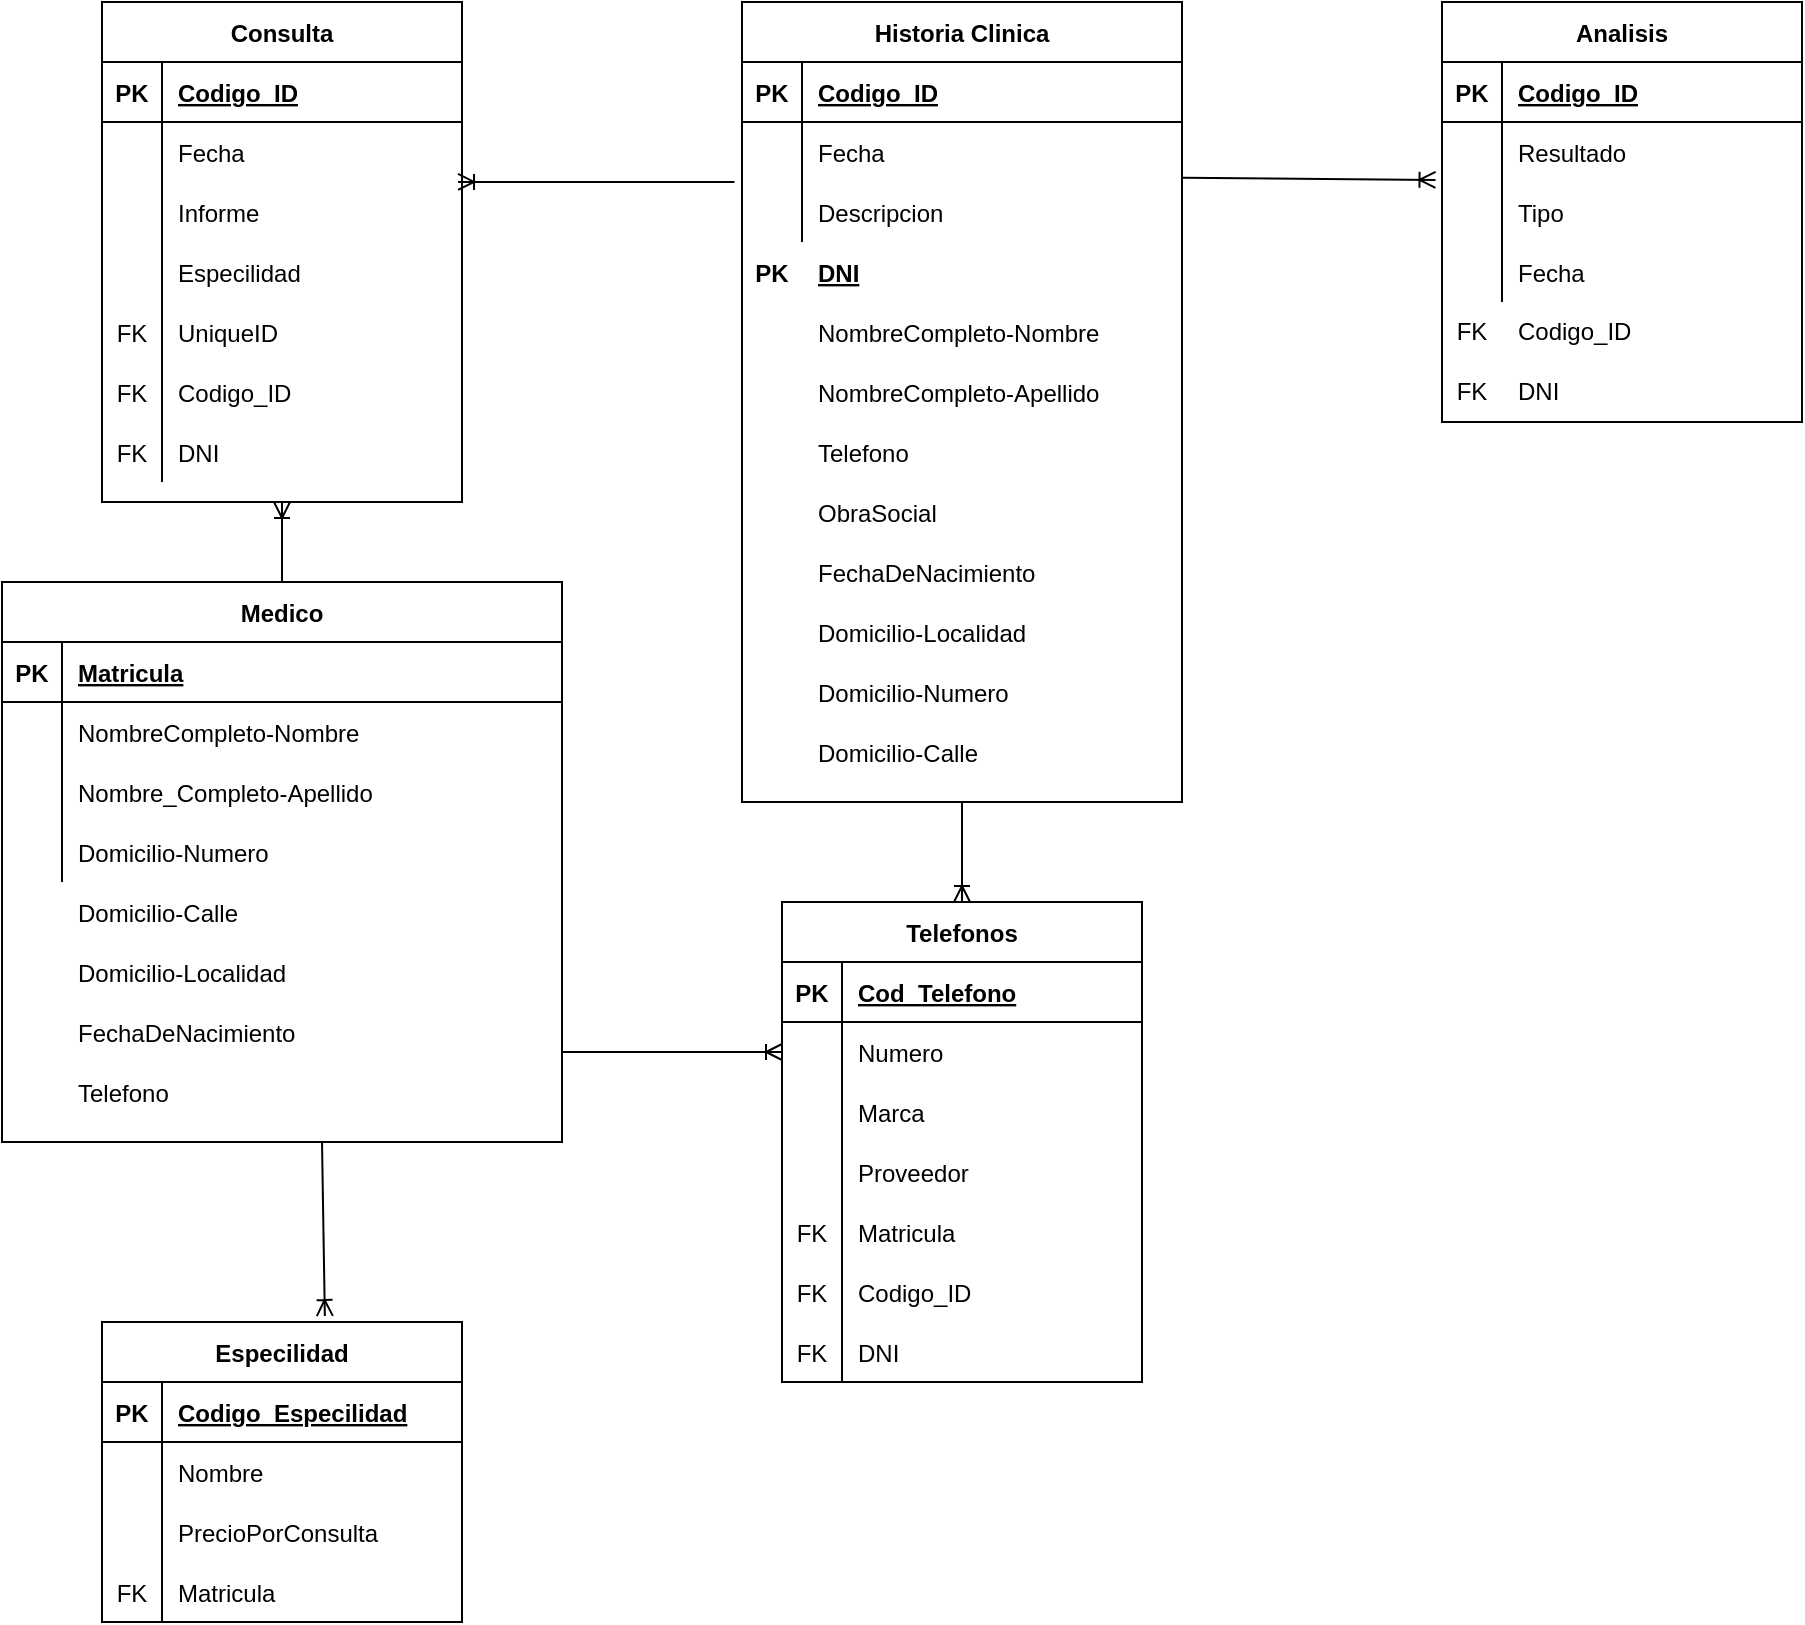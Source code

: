 <mxfile version="15.5.9" type="device"><diagram id="R2lEEEUBdFMjLlhIrx00" name="Page-1"><mxGraphModel dx="2258" dy="1704" grid="1" gridSize="10" guides="1" tooltips="1" connect="1" arrows="1" fold="1" page="1" pageScale="1" pageWidth="850" pageHeight="1100" math="0" shadow="0" extFonts="Permanent Marker^https://fonts.googleapis.com/css?family=Permanent+Marker"><root><mxCell id="0"/><mxCell id="1" parent="0"/><mxCell id="by66M373L_R5ikW0qJ3R-21" value="Medico" style="shape=table;startSize=30;container=1;collapsible=1;childLayout=tableLayout;fixedRows=1;rowLines=0;fontStyle=1;align=center;resizeLast=1;" parent="1" vertex="1"><mxGeometry x="-160" width="280" height="280" as="geometry"/></mxCell><mxCell id="by66M373L_R5ikW0qJ3R-22" value="" style="shape=partialRectangle;collapsible=0;dropTarget=0;pointerEvents=0;fillColor=none;top=0;left=0;bottom=1;right=0;points=[[0,0.5],[1,0.5]];portConstraint=eastwest;" parent="by66M373L_R5ikW0qJ3R-21" vertex="1"><mxGeometry y="30" width="280" height="30" as="geometry"/></mxCell><mxCell id="by66M373L_R5ikW0qJ3R-23" value="PK" style="shape=partialRectangle;connectable=0;fillColor=none;top=0;left=0;bottom=0;right=0;fontStyle=1;overflow=hidden;" parent="by66M373L_R5ikW0qJ3R-22" vertex="1"><mxGeometry width="30" height="30" as="geometry"><mxRectangle width="30" height="30" as="alternateBounds"/></mxGeometry></mxCell><mxCell id="by66M373L_R5ikW0qJ3R-24" value="Matricula" style="shape=partialRectangle;connectable=0;fillColor=none;top=0;left=0;bottom=0;right=0;align=left;spacingLeft=6;fontStyle=5;overflow=hidden;" parent="by66M373L_R5ikW0qJ3R-22" vertex="1"><mxGeometry x="30" width="250" height="30" as="geometry"><mxRectangle width="250" height="30" as="alternateBounds"/></mxGeometry></mxCell><mxCell id="by66M373L_R5ikW0qJ3R-25" value="" style="shape=partialRectangle;collapsible=0;dropTarget=0;pointerEvents=0;fillColor=none;top=0;left=0;bottom=0;right=0;points=[[0,0.5],[1,0.5]];portConstraint=eastwest;" parent="by66M373L_R5ikW0qJ3R-21" vertex="1"><mxGeometry y="60" width="280" height="30" as="geometry"/></mxCell><mxCell id="by66M373L_R5ikW0qJ3R-26" value="" style="shape=partialRectangle;connectable=0;fillColor=none;top=0;left=0;bottom=0;right=0;editable=1;overflow=hidden;" parent="by66M373L_R5ikW0qJ3R-25" vertex="1"><mxGeometry width="30" height="30" as="geometry"><mxRectangle width="30" height="30" as="alternateBounds"/></mxGeometry></mxCell><mxCell id="by66M373L_R5ikW0qJ3R-27" value="NombreCompleto-Nombre" style="shape=partialRectangle;connectable=0;fillColor=none;top=0;left=0;bottom=0;right=0;align=left;spacingLeft=6;overflow=hidden;" parent="by66M373L_R5ikW0qJ3R-25" vertex="1"><mxGeometry x="30" width="250" height="30" as="geometry"><mxRectangle width="250" height="30" as="alternateBounds"/></mxGeometry></mxCell><mxCell id="by66M373L_R5ikW0qJ3R-28" value="" style="shape=partialRectangle;collapsible=0;dropTarget=0;pointerEvents=0;fillColor=none;top=0;left=0;bottom=0;right=0;points=[[0,0.5],[1,0.5]];portConstraint=eastwest;" parent="by66M373L_R5ikW0qJ3R-21" vertex="1"><mxGeometry y="90" width="280" height="30" as="geometry"/></mxCell><mxCell id="by66M373L_R5ikW0qJ3R-29" value="" style="shape=partialRectangle;connectable=0;fillColor=none;top=0;left=0;bottom=0;right=0;editable=1;overflow=hidden;" parent="by66M373L_R5ikW0qJ3R-28" vertex="1"><mxGeometry width="30" height="30" as="geometry"><mxRectangle width="30" height="30" as="alternateBounds"/></mxGeometry></mxCell><mxCell id="by66M373L_R5ikW0qJ3R-30" value="Nombre_Completo-Apellido" style="shape=partialRectangle;connectable=0;fillColor=none;top=0;left=0;bottom=0;right=0;align=left;spacingLeft=6;overflow=hidden;" parent="by66M373L_R5ikW0qJ3R-28" vertex="1"><mxGeometry x="30" width="250" height="30" as="geometry"><mxRectangle width="250" height="30" as="alternateBounds"/></mxGeometry></mxCell><mxCell id="by66M373L_R5ikW0qJ3R-31" value="" style="shape=partialRectangle;collapsible=0;dropTarget=0;pointerEvents=0;fillColor=none;top=0;left=0;bottom=0;right=0;points=[[0,0.5],[1,0.5]];portConstraint=eastwest;" parent="by66M373L_R5ikW0qJ3R-21" vertex="1"><mxGeometry y="120" width="280" height="30" as="geometry"/></mxCell><mxCell id="by66M373L_R5ikW0qJ3R-32" value="" style="shape=partialRectangle;connectable=0;fillColor=none;top=0;left=0;bottom=0;right=0;editable=1;overflow=hidden;" parent="by66M373L_R5ikW0qJ3R-31" vertex="1"><mxGeometry width="30" height="30" as="geometry"><mxRectangle width="30" height="30" as="alternateBounds"/></mxGeometry></mxCell><mxCell id="by66M373L_R5ikW0qJ3R-33" value="Domicilio-Numero" style="shape=partialRectangle;connectable=0;fillColor=none;top=0;left=0;bottom=0;right=0;align=left;spacingLeft=6;overflow=hidden;" parent="by66M373L_R5ikW0qJ3R-31" vertex="1"><mxGeometry x="30" width="250" height="30" as="geometry"><mxRectangle width="250" height="30" as="alternateBounds"/></mxGeometry></mxCell><mxCell id="by66M373L_R5ikW0qJ3R-74" value="Analisis" style="shape=table;startSize=30;container=1;collapsible=1;childLayout=tableLayout;fixedRows=1;rowLines=0;fontStyle=1;align=center;resizeLast=1;" parent="1" vertex="1"><mxGeometry x="560" y="-290" width="180" height="210" as="geometry"/></mxCell><mxCell id="by66M373L_R5ikW0qJ3R-75" value="" style="shape=partialRectangle;collapsible=0;dropTarget=0;pointerEvents=0;fillColor=none;top=0;left=0;bottom=1;right=0;points=[[0,0.5],[1,0.5]];portConstraint=eastwest;" parent="by66M373L_R5ikW0qJ3R-74" vertex="1"><mxGeometry y="30" width="180" height="30" as="geometry"/></mxCell><mxCell id="by66M373L_R5ikW0qJ3R-76" value="PK" style="shape=partialRectangle;connectable=0;fillColor=none;top=0;left=0;bottom=0;right=0;fontStyle=1;overflow=hidden;" parent="by66M373L_R5ikW0qJ3R-75" vertex="1"><mxGeometry width="30" height="30" as="geometry"><mxRectangle width="30" height="30" as="alternateBounds"/></mxGeometry></mxCell><mxCell id="by66M373L_R5ikW0qJ3R-77" value="Codigo_ID" style="shape=partialRectangle;connectable=0;fillColor=none;top=0;left=0;bottom=0;right=0;align=left;spacingLeft=6;fontStyle=5;overflow=hidden;" parent="by66M373L_R5ikW0qJ3R-75" vertex="1"><mxGeometry x="30" width="150" height="30" as="geometry"><mxRectangle width="150" height="30" as="alternateBounds"/></mxGeometry></mxCell><mxCell id="by66M373L_R5ikW0qJ3R-78" value="" style="shape=partialRectangle;collapsible=0;dropTarget=0;pointerEvents=0;fillColor=none;top=0;left=0;bottom=0;right=0;points=[[0,0.5],[1,0.5]];portConstraint=eastwest;" parent="by66M373L_R5ikW0qJ3R-74" vertex="1"><mxGeometry y="60" width="180" height="30" as="geometry"/></mxCell><mxCell id="by66M373L_R5ikW0qJ3R-79" value="" style="shape=partialRectangle;connectable=0;fillColor=none;top=0;left=0;bottom=0;right=0;editable=1;overflow=hidden;" parent="by66M373L_R5ikW0qJ3R-78" vertex="1"><mxGeometry width="30" height="30" as="geometry"><mxRectangle width="30" height="30" as="alternateBounds"/></mxGeometry></mxCell><mxCell id="by66M373L_R5ikW0qJ3R-80" value="Resultado" style="shape=partialRectangle;connectable=0;fillColor=none;top=0;left=0;bottom=0;right=0;align=left;spacingLeft=6;overflow=hidden;" parent="by66M373L_R5ikW0qJ3R-78" vertex="1"><mxGeometry x="30" width="150" height="30" as="geometry"><mxRectangle width="150" height="30" as="alternateBounds"/></mxGeometry></mxCell><mxCell id="by66M373L_R5ikW0qJ3R-81" value="" style="shape=partialRectangle;collapsible=0;dropTarget=0;pointerEvents=0;fillColor=none;top=0;left=0;bottom=0;right=0;points=[[0,0.5],[1,0.5]];portConstraint=eastwest;" parent="by66M373L_R5ikW0qJ3R-74" vertex="1"><mxGeometry y="90" width="180" height="30" as="geometry"/></mxCell><mxCell id="by66M373L_R5ikW0qJ3R-82" value="" style="shape=partialRectangle;connectable=0;fillColor=none;top=0;left=0;bottom=0;right=0;editable=1;overflow=hidden;" parent="by66M373L_R5ikW0qJ3R-81" vertex="1"><mxGeometry width="30" height="30" as="geometry"><mxRectangle width="30" height="30" as="alternateBounds"/></mxGeometry></mxCell><mxCell id="by66M373L_R5ikW0qJ3R-83" value="Tipo" style="shape=partialRectangle;connectable=0;fillColor=none;top=0;left=0;bottom=0;right=0;align=left;spacingLeft=6;overflow=hidden;" parent="by66M373L_R5ikW0qJ3R-81" vertex="1"><mxGeometry x="30" width="150" height="30" as="geometry"><mxRectangle width="150" height="30" as="alternateBounds"/></mxGeometry></mxCell><mxCell id="by66M373L_R5ikW0qJ3R-84" value="" style="shape=partialRectangle;collapsible=0;dropTarget=0;pointerEvents=0;fillColor=none;top=0;left=0;bottom=0;right=0;points=[[0,0.5],[1,0.5]];portConstraint=eastwest;" parent="by66M373L_R5ikW0qJ3R-74" vertex="1"><mxGeometry y="120" width="180" height="30" as="geometry"/></mxCell><mxCell id="by66M373L_R5ikW0qJ3R-85" value="" style="shape=partialRectangle;connectable=0;fillColor=none;top=0;left=0;bottom=0;right=0;editable=1;overflow=hidden;" parent="by66M373L_R5ikW0qJ3R-84" vertex="1"><mxGeometry width="30" height="30" as="geometry"><mxRectangle width="30" height="30" as="alternateBounds"/></mxGeometry></mxCell><mxCell id="by66M373L_R5ikW0qJ3R-86" value="Fecha" style="shape=partialRectangle;connectable=0;fillColor=none;top=0;left=0;bottom=0;right=0;align=left;spacingLeft=6;overflow=hidden;" parent="by66M373L_R5ikW0qJ3R-84" vertex="1"><mxGeometry x="30" width="150" height="30" as="geometry"><mxRectangle width="150" height="30" as="alternateBounds"/></mxGeometry></mxCell><mxCell id="gRikLCuP-pbbL0l6JS3b-1" value="Domicilio-Calle" style="shape=partialRectangle;connectable=0;fillColor=none;top=0;left=0;bottom=0;right=0;align=left;spacingLeft=6;overflow=hidden;" parent="1" vertex="1"><mxGeometry x="-130" y="150" width="250" height="30" as="geometry"><mxRectangle width="250" height="30" as="alternateBounds"/></mxGeometry></mxCell><mxCell id="gRikLCuP-pbbL0l6JS3b-2" value="Domicilio-Localidad" style="shape=partialRectangle;connectable=0;fillColor=none;top=0;left=0;bottom=0;right=0;align=left;spacingLeft=6;overflow=hidden;" parent="1" vertex="1"><mxGeometry x="-130" y="180" width="250" height="30" as="geometry"><mxRectangle width="250" height="30" as="alternateBounds"/></mxGeometry></mxCell><mxCell id="gRikLCuP-pbbL0l6JS3b-3" value="FechaDeNacimiento" style="shape=partialRectangle;connectable=0;fillColor=none;top=0;left=0;bottom=0;right=0;align=left;spacingLeft=6;overflow=hidden;" parent="1" vertex="1"><mxGeometry x="-130" y="210" width="250" height="30" as="geometry"><mxRectangle width="250" height="30" as="alternateBounds"/></mxGeometry></mxCell><mxCell id="gRikLCuP-pbbL0l6JS3b-4" value="Telefono" style="shape=partialRectangle;connectable=0;fillColor=none;top=0;left=0;bottom=0;right=0;align=left;spacingLeft=6;overflow=hidden;" parent="1" vertex="1"><mxGeometry x="-130" y="240" width="250" height="30" as="geometry"><mxRectangle width="250" height="30" as="alternateBounds"/></mxGeometry></mxCell><mxCell id="gRikLCuP-pbbL0l6JS3b-9" value="Consulta" style="shape=table;startSize=30;container=1;collapsible=1;childLayout=tableLayout;fixedRows=1;rowLines=0;fontStyle=1;align=center;resizeLast=1;" parent="1" vertex="1"><mxGeometry x="-110" y="-290" width="180" height="250" as="geometry"/></mxCell><mxCell id="gRikLCuP-pbbL0l6JS3b-10" value="" style="shape=partialRectangle;collapsible=0;dropTarget=0;pointerEvents=0;fillColor=none;top=0;left=0;bottom=1;right=0;points=[[0,0.5],[1,0.5]];portConstraint=eastwest;" parent="gRikLCuP-pbbL0l6JS3b-9" vertex="1"><mxGeometry y="30" width="180" height="30" as="geometry"/></mxCell><mxCell id="gRikLCuP-pbbL0l6JS3b-11" value="PK" style="shape=partialRectangle;connectable=0;fillColor=none;top=0;left=0;bottom=0;right=0;fontStyle=1;overflow=hidden;" parent="gRikLCuP-pbbL0l6JS3b-10" vertex="1"><mxGeometry width="30" height="30" as="geometry"><mxRectangle width="30" height="30" as="alternateBounds"/></mxGeometry></mxCell><mxCell id="gRikLCuP-pbbL0l6JS3b-12" value="Codigo_ID" style="shape=partialRectangle;connectable=0;fillColor=none;top=0;left=0;bottom=0;right=0;align=left;spacingLeft=6;fontStyle=5;overflow=hidden;" parent="gRikLCuP-pbbL0l6JS3b-10" vertex="1"><mxGeometry x="30" width="150" height="30" as="geometry"><mxRectangle width="150" height="30" as="alternateBounds"/></mxGeometry></mxCell><mxCell id="gRikLCuP-pbbL0l6JS3b-13" value="" style="shape=partialRectangle;collapsible=0;dropTarget=0;pointerEvents=0;fillColor=none;top=0;left=0;bottom=0;right=0;points=[[0,0.5],[1,0.5]];portConstraint=eastwest;" parent="gRikLCuP-pbbL0l6JS3b-9" vertex="1"><mxGeometry y="60" width="180" height="30" as="geometry"/></mxCell><mxCell id="gRikLCuP-pbbL0l6JS3b-14" value="" style="shape=partialRectangle;connectable=0;fillColor=none;top=0;left=0;bottom=0;right=0;editable=1;overflow=hidden;" parent="gRikLCuP-pbbL0l6JS3b-13" vertex="1"><mxGeometry width="30" height="30" as="geometry"><mxRectangle width="30" height="30" as="alternateBounds"/></mxGeometry></mxCell><mxCell id="gRikLCuP-pbbL0l6JS3b-15" value="Fecha" style="shape=partialRectangle;connectable=0;fillColor=none;top=0;left=0;bottom=0;right=0;align=left;spacingLeft=6;overflow=hidden;" parent="gRikLCuP-pbbL0l6JS3b-13" vertex="1"><mxGeometry x="30" width="150" height="30" as="geometry"><mxRectangle width="150" height="30" as="alternateBounds"/></mxGeometry></mxCell><mxCell id="gRikLCuP-pbbL0l6JS3b-16" value="" style="shape=partialRectangle;collapsible=0;dropTarget=0;pointerEvents=0;fillColor=none;top=0;left=0;bottom=0;right=0;points=[[0,0.5],[1,0.5]];portConstraint=eastwest;" parent="gRikLCuP-pbbL0l6JS3b-9" vertex="1"><mxGeometry y="90" width="180" height="30" as="geometry"/></mxCell><mxCell id="gRikLCuP-pbbL0l6JS3b-17" value="" style="shape=partialRectangle;connectable=0;fillColor=none;top=0;left=0;bottom=0;right=0;editable=1;overflow=hidden;" parent="gRikLCuP-pbbL0l6JS3b-16" vertex="1"><mxGeometry width="30" height="30" as="geometry"><mxRectangle width="30" height="30" as="alternateBounds"/></mxGeometry></mxCell><mxCell id="gRikLCuP-pbbL0l6JS3b-18" value="Informe" style="shape=partialRectangle;connectable=0;fillColor=none;top=0;left=0;bottom=0;right=0;align=left;spacingLeft=6;overflow=hidden;" parent="gRikLCuP-pbbL0l6JS3b-16" vertex="1"><mxGeometry x="30" width="150" height="30" as="geometry"><mxRectangle width="150" height="30" as="alternateBounds"/></mxGeometry></mxCell><mxCell id="gRikLCuP-pbbL0l6JS3b-19" value="" style="shape=partialRectangle;collapsible=0;dropTarget=0;pointerEvents=0;fillColor=none;top=0;left=0;bottom=0;right=0;points=[[0,0.5],[1,0.5]];portConstraint=eastwest;" parent="gRikLCuP-pbbL0l6JS3b-9" vertex="1"><mxGeometry y="120" width="180" height="30" as="geometry"/></mxCell><mxCell id="gRikLCuP-pbbL0l6JS3b-20" value="" style="shape=partialRectangle;connectable=0;fillColor=none;top=0;left=0;bottom=0;right=0;editable=1;overflow=hidden;" parent="gRikLCuP-pbbL0l6JS3b-19" vertex="1"><mxGeometry width="30" height="30" as="geometry"><mxRectangle width="30" height="30" as="alternateBounds"/></mxGeometry></mxCell><mxCell id="gRikLCuP-pbbL0l6JS3b-21" value="Especilidad" style="shape=partialRectangle;connectable=0;fillColor=none;top=0;left=0;bottom=0;right=0;align=left;spacingLeft=6;overflow=hidden;" parent="gRikLCuP-pbbL0l6JS3b-19" vertex="1"><mxGeometry x="30" width="150" height="30" as="geometry"><mxRectangle width="150" height="30" as="alternateBounds"/></mxGeometry></mxCell><mxCell id="ZrepP5yPd_cJ7g1X3foy-49" value="" style="shape=partialRectangle;collapsible=0;dropTarget=0;pointerEvents=0;fillColor=none;top=0;left=0;bottom=0;right=0;points=[[0,0.5],[1,0.5]];portConstraint=eastwest;shadow=0;" vertex="1" parent="gRikLCuP-pbbL0l6JS3b-9"><mxGeometry y="150" width="180" height="30" as="geometry"/></mxCell><mxCell id="ZrepP5yPd_cJ7g1X3foy-50" value="FK" style="shape=partialRectangle;connectable=0;fillColor=none;top=0;left=0;bottom=0;right=0;fontStyle=0;overflow=hidden;shadow=0;" vertex="1" parent="ZrepP5yPd_cJ7g1X3foy-49"><mxGeometry width="30" height="30" as="geometry"><mxRectangle width="30" height="30" as="alternateBounds"/></mxGeometry></mxCell><mxCell id="ZrepP5yPd_cJ7g1X3foy-51" value="UniqueID" style="shape=partialRectangle;connectable=0;fillColor=none;top=0;left=0;bottom=0;right=0;align=left;spacingLeft=6;fontStyle=0;overflow=hidden;shadow=0;" vertex="1" parent="ZrepP5yPd_cJ7g1X3foy-49"><mxGeometry x="30" width="150" height="30" as="geometry"><mxRectangle width="150" height="30" as="alternateBounds"/></mxGeometry></mxCell><mxCell id="ZrepP5yPd_cJ7g1X3foy-46" value="" style="shape=partialRectangle;collapsible=0;dropTarget=0;pointerEvents=0;fillColor=none;top=0;left=0;bottom=0;right=0;points=[[0,0.5],[1,0.5]];portConstraint=eastwest;shadow=0;" vertex="1" parent="gRikLCuP-pbbL0l6JS3b-9"><mxGeometry y="180" width="180" height="30" as="geometry"/></mxCell><mxCell id="ZrepP5yPd_cJ7g1X3foy-47" value="FK" style="shape=partialRectangle;connectable=0;fillColor=none;top=0;left=0;bottom=0;right=0;fontStyle=0;overflow=hidden;shadow=0;" vertex="1" parent="ZrepP5yPd_cJ7g1X3foy-46"><mxGeometry width="30" height="30" as="geometry"><mxRectangle width="30" height="30" as="alternateBounds"/></mxGeometry></mxCell><mxCell id="ZrepP5yPd_cJ7g1X3foy-48" value="Codigo_ID" style="shape=partialRectangle;connectable=0;fillColor=none;top=0;left=0;bottom=0;right=0;align=left;spacingLeft=6;fontStyle=0;overflow=hidden;shadow=0;" vertex="1" parent="ZrepP5yPd_cJ7g1X3foy-46"><mxGeometry x="30" width="150" height="30" as="geometry"><mxRectangle width="150" height="30" as="alternateBounds"/></mxGeometry></mxCell><mxCell id="ZrepP5yPd_cJ7g1X3foy-61" value="" style="shape=partialRectangle;collapsible=0;dropTarget=0;pointerEvents=0;fillColor=none;top=0;left=0;bottom=0;right=0;points=[[0,0.5],[1,0.5]];portConstraint=eastwest;shadow=0;" vertex="1" parent="gRikLCuP-pbbL0l6JS3b-9"><mxGeometry y="210" width="180" height="30" as="geometry"/></mxCell><mxCell id="ZrepP5yPd_cJ7g1X3foy-62" value="FK" style="shape=partialRectangle;connectable=0;fillColor=none;top=0;left=0;bottom=0;right=0;fontStyle=0;overflow=hidden;shadow=0;" vertex="1" parent="ZrepP5yPd_cJ7g1X3foy-61"><mxGeometry width="30" height="30" as="geometry"><mxRectangle width="30" height="30" as="alternateBounds"/></mxGeometry></mxCell><mxCell id="ZrepP5yPd_cJ7g1X3foy-63" value="DNI" style="shape=partialRectangle;connectable=0;fillColor=none;top=0;left=0;bottom=0;right=0;align=left;spacingLeft=6;fontStyle=0;overflow=hidden;shadow=0;" vertex="1" parent="ZrepP5yPd_cJ7g1X3foy-61"><mxGeometry x="30" width="150" height="30" as="geometry"><mxRectangle width="150" height="30" as="alternateBounds"/></mxGeometry></mxCell><mxCell id="gRikLCuP-pbbL0l6JS3b-31" value="Historia Clinica" style="shape=table;startSize=30;container=1;collapsible=1;childLayout=tableLayout;fixedRows=1;rowLines=0;fontStyle=1;align=center;resizeLast=1;" parent="1" vertex="1"><mxGeometry x="210" y="-290" width="220" height="400" as="geometry"/></mxCell><mxCell id="gRikLCuP-pbbL0l6JS3b-32" value="" style="shape=partialRectangle;collapsible=0;dropTarget=0;pointerEvents=0;fillColor=none;top=0;left=0;bottom=1;right=0;points=[[0,0.5],[1,0.5]];portConstraint=eastwest;" parent="gRikLCuP-pbbL0l6JS3b-31" vertex="1"><mxGeometry y="30" width="220" height="30" as="geometry"/></mxCell><mxCell id="gRikLCuP-pbbL0l6JS3b-33" value="PK" style="shape=partialRectangle;connectable=0;fillColor=none;top=0;left=0;bottom=0;right=0;fontStyle=1;overflow=hidden;" parent="gRikLCuP-pbbL0l6JS3b-32" vertex="1"><mxGeometry width="30" height="30" as="geometry"><mxRectangle width="30" height="30" as="alternateBounds"/></mxGeometry></mxCell><mxCell id="gRikLCuP-pbbL0l6JS3b-34" value="Codigo_ID" style="shape=partialRectangle;connectable=0;fillColor=none;top=0;left=0;bottom=0;right=0;align=left;spacingLeft=6;fontStyle=5;overflow=hidden;" parent="gRikLCuP-pbbL0l6JS3b-32" vertex="1"><mxGeometry x="30" width="190" height="30" as="geometry"><mxRectangle width="190" height="30" as="alternateBounds"/></mxGeometry></mxCell><mxCell id="gRikLCuP-pbbL0l6JS3b-35" value="" style="shape=partialRectangle;collapsible=0;dropTarget=0;pointerEvents=0;fillColor=none;top=0;left=0;bottom=0;right=0;points=[[0,0.5],[1,0.5]];portConstraint=eastwest;" parent="gRikLCuP-pbbL0l6JS3b-31" vertex="1"><mxGeometry y="60" width="220" height="30" as="geometry"/></mxCell><mxCell id="gRikLCuP-pbbL0l6JS3b-36" value="" style="shape=partialRectangle;connectable=0;fillColor=none;top=0;left=0;bottom=0;right=0;editable=1;overflow=hidden;" parent="gRikLCuP-pbbL0l6JS3b-35" vertex="1"><mxGeometry width="30" height="30" as="geometry"><mxRectangle width="30" height="30" as="alternateBounds"/></mxGeometry></mxCell><mxCell id="gRikLCuP-pbbL0l6JS3b-37" value="Fecha" style="shape=partialRectangle;connectable=0;fillColor=none;top=0;left=0;bottom=0;right=0;align=left;spacingLeft=6;overflow=hidden;" parent="gRikLCuP-pbbL0l6JS3b-35" vertex="1"><mxGeometry x="30" width="190" height="30" as="geometry"><mxRectangle width="190" height="30" as="alternateBounds"/></mxGeometry></mxCell><mxCell id="gRikLCuP-pbbL0l6JS3b-38" value="" style="shape=partialRectangle;collapsible=0;dropTarget=0;pointerEvents=0;fillColor=none;top=0;left=0;bottom=0;right=0;points=[[0,0.5],[1,0.5]];portConstraint=eastwest;" parent="gRikLCuP-pbbL0l6JS3b-31" vertex="1"><mxGeometry y="90" width="220" height="30" as="geometry"/></mxCell><mxCell id="gRikLCuP-pbbL0l6JS3b-39" value="" style="shape=partialRectangle;connectable=0;fillColor=none;top=0;left=0;bottom=0;right=0;editable=1;overflow=hidden;" parent="gRikLCuP-pbbL0l6JS3b-38" vertex="1"><mxGeometry width="30" height="30" as="geometry"><mxRectangle width="30" height="30" as="alternateBounds"/></mxGeometry></mxCell><mxCell id="gRikLCuP-pbbL0l6JS3b-40" value="Descripcion" style="shape=partialRectangle;connectable=0;fillColor=none;top=0;left=0;bottom=0;right=0;align=left;spacingLeft=6;overflow=hidden;" parent="gRikLCuP-pbbL0l6JS3b-38" vertex="1"><mxGeometry x="30" width="190" height="30" as="geometry"><mxRectangle width="190" height="30" as="alternateBounds"/></mxGeometry></mxCell><mxCell id="gRikLCuP-pbbL0l6JS3b-44" value="" style="fontSize=12;html=1;endArrow=ERoneToMany;rounded=0;entryX=0.5;entryY=1;entryDx=0;entryDy=0;" parent="1" source="by66M373L_R5ikW0qJ3R-21" target="gRikLCuP-pbbL0l6JS3b-9" edge="1"><mxGeometry width="100" height="100" relative="1" as="geometry"><mxPoint x="20" y="-10" as="sourcePoint"/><mxPoint x="440" y="-100" as="targetPoint"/></mxGeometry></mxCell><mxCell id="gRikLCuP-pbbL0l6JS3b-45" value="" style="fontSize=12;html=1;endArrow=ERoneToMany;rounded=0;entryX=0.989;entryY=-0.001;entryDx=0;entryDy=0;exitX=-0.017;exitY=0.999;exitDx=0;exitDy=0;exitPerimeter=0;entryPerimeter=0;" parent="1" source="gRikLCuP-pbbL0l6JS3b-35" target="gRikLCuP-pbbL0l6JS3b-16" edge="1"><mxGeometry width="100" height="100" relative="1" as="geometry"><mxPoint x="-10" y="10" as="sourcePoint"/><mxPoint x="-10" y="-110" as="targetPoint"/></mxGeometry></mxCell><mxCell id="gRikLCuP-pbbL0l6JS3b-49" value="" style="fontSize=12;html=1;endArrow=ERoneToMany;rounded=0;entryX=-0.018;entryY=0.966;entryDx=0;entryDy=0;entryPerimeter=0;exitX=1.002;exitY=-0.07;exitDx=0;exitDy=0;exitPerimeter=0;" parent="1" source="gRikLCuP-pbbL0l6JS3b-38" target="by66M373L_R5ikW0qJ3R-78" edge="1"><mxGeometry width="100" height="100" relative="1" as="geometry"><mxPoint x="390" y="-201" as="sourcePoint"/><mxPoint x="78.02" y="-190.03" as="targetPoint"/></mxGeometry></mxCell><mxCell id="gRikLCuP-pbbL0l6JS3b-53" value="DNI" style="shape=partialRectangle;connectable=0;fillColor=none;top=0;left=0;bottom=0;right=0;align=left;spacingLeft=6;fontStyle=5;overflow=hidden;" parent="1" vertex="1"><mxGeometry x="240" y="-170" width="150" height="30" as="geometry"><mxRectangle width="150" height="30" as="alternateBounds"/></mxGeometry></mxCell><mxCell id="gRikLCuP-pbbL0l6JS3b-54" value="PK" style="shape=partialRectangle;connectable=0;fillColor=none;top=0;left=0;bottom=0;right=0;fontStyle=1;overflow=hidden;" parent="1" vertex="1"><mxGeometry x="210" y="-170" width="30" height="30" as="geometry"><mxRectangle width="30" height="30" as="alternateBounds"/></mxGeometry></mxCell><mxCell id="gRikLCuP-pbbL0l6JS3b-55" value="NombreCompleto-Nombre" style="shape=partialRectangle;connectable=0;fillColor=none;top=0;left=0;bottom=0;right=0;align=left;spacingLeft=6;overflow=hidden;" parent="1" vertex="1"><mxGeometry x="240" y="-140" width="150" height="30" as="geometry"><mxRectangle width="150" height="30" as="alternateBounds"/></mxGeometry></mxCell><mxCell id="gRikLCuP-pbbL0l6JS3b-56" value="NombreCompleto-Apellido" style="shape=partialRectangle;connectable=0;fillColor=none;top=0;left=0;bottom=0;right=0;align=left;spacingLeft=6;overflow=hidden;" parent="1" vertex="1"><mxGeometry x="240" y="-110" width="150" height="30" as="geometry"><mxRectangle width="150" height="30" as="alternateBounds"/></mxGeometry></mxCell><mxCell id="gRikLCuP-pbbL0l6JS3b-57" value="Telefono" style="shape=partialRectangle;connectable=0;fillColor=none;top=0;left=0;bottom=0;right=0;align=left;spacingLeft=6;overflow=hidden;" parent="1" vertex="1"><mxGeometry x="240" y="-80" width="190" height="30" as="geometry"><mxRectangle width="190" height="30" as="alternateBounds"/></mxGeometry></mxCell><mxCell id="gRikLCuP-pbbL0l6JS3b-58" value="ObraSocial" style="shape=partialRectangle;connectable=0;fillColor=none;top=0;left=0;bottom=0;right=0;align=left;spacingLeft=6;overflow=hidden;" parent="1" vertex="1"><mxGeometry x="240" y="-50" width="190" height="30" as="geometry"><mxRectangle width="190" height="30" as="alternateBounds"/></mxGeometry></mxCell><mxCell id="gRikLCuP-pbbL0l6JS3b-59" value="FechaDeNacimiento" style="shape=partialRectangle;connectable=0;fillColor=none;top=0;left=0;bottom=0;right=0;align=left;spacingLeft=6;overflow=hidden;" parent="1" vertex="1"><mxGeometry x="240" y="-20" width="190" height="30" as="geometry"><mxRectangle width="190" height="30" as="alternateBounds"/></mxGeometry></mxCell><mxCell id="gRikLCuP-pbbL0l6JS3b-60" value="Domicilio-Localidad" style="shape=partialRectangle;connectable=0;fillColor=none;top=0;left=0;bottom=0;right=0;align=left;spacingLeft=6;overflow=hidden;" parent="1" vertex="1"><mxGeometry x="240" y="10" width="190" height="30" as="geometry"><mxRectangle width="190" height="30" as="alternateBounds"/></mxGeometry></mxCell><mxCell id="gRikLCuP-pbbL0l6JS3b-61" value="Domicilio-Numero" style="shape=partialRectangle;connectable=0;fillColor=none;top=0;left=0;bottom=0;right=0;align=left;spacingLeft=6;overflow=hidden;" parent="1" vertex="1"><mxGeometry x="240" y="40" width="190" height="30" as="geometry"><mxRectangle width="190" height="30" as="alternateBounds"/></mxGeometry></mxCell><mxCell id="gRikLCuP-pbbL0l6JS3b-62" value="Domicilio-Calle" style="shape=partialRectangle;connectable=0;fillColor=none;top=0;left=0;bottom=0;right=0;align=left;spacingLeft=6;overflow=hidden;" parent="1" vertex="1"><mxGeometry x="240" y="70" width="190" height="30" as="geometry"><mxRectangle width="190" height="30" as="alternateBounds"/></mxGeometry></mxCell><mxCell id="ZrepP5yPd_cJ7g1X3foy-52" value="" style="shape=table;startSize=0;container=1;collapsible=1;childLayout=tableLayout;fixedRows=1;rowLines=0;fontStyle=0;align=center;resizeLast=1;strokeColor=none;fillColor=none;shadow=0;" vertex="1" parent="1"><mxGeometry x="560" y="-141" width="180" height="30" as="geometry"/></mxCell><mxCell id="ZrepP5yPd_cJ7g1X3foy-53" value="" style="shape=partialRectangle;collapsible=0;dropTarget=0;pointerEvents=0;fillColor=none;top=0;left=0;bottom=0;right=0;points=[[0,0.5],[1,0.5]];portConstraint=eastwest;shadow=0;" vertex="1" parent="ZrepP5yPd_cJ7g1X3foy-52"><mxGeometry width="180" height="30" as="geometry"/></mxCell><mxCell id="ZrepP5yPd_cJ7g1X3foy-54" value="FK" style="shape=partialRectangle;connectable=0;fillColor=none;top=0;left=0;bottom=0;right=0;fontStyle=0;overflow=hidden;shadow=0;" vertex="1" parent="ZrepP5yPd_cJ7g1X3foy-53"><mxGeometry width="30" height="30" as="geometry"><mxRectangle width="30" height="30" as="alternateBounds"/></mxGeometry></mxCell><mxCell id="ZrepP5yPd_cJ7g1X3foy-55" value="Codigo_ID" style="shape=partialRectangle;connectable=0;fillColor=none;top=0;left=0;bottom=0;right=0;align=left;spacingLeft=6;fontStyle=0;overflow=hidden;shadow=0;" vertex="1" parent="ZrepP5yPd_cJ7g1X3foy-53"><mxGeometry x="30" width="150" height="30" as="geometry"><mxRectangle width="150" height="30" as="alternateBounds"/></mxGeometry></mxCell><mxCell id="ZrepP5yPd_cJ7g1X3foy-56" value="" style="shape=table;startSize=0;container=1;collapsible=1;childLayout=tableLayout;fixedRows=1;rowLines=0;fontStyle=0;align=center;resizeLast=1;strokeColor=none;fillColor=none;shadow=0;" vertex="1" parent="1"><mxGeometry x="560" y="-111" width="180" height="30" as="geometry"/></mxCell><mxCell id="ZrepP5yPd_cJ7g1X3foy-57" value="" style="shape=partialRectangle;collapsible=0;dropTarget=0;pointerEvents=0;fillColor=none;top=0;left=0;bottom=0;right=0;points=[[0,0.5],[1,0.5]];portConstraint=eastwest;shadow=0;" vertex="1" parent="ZrepP5yPd_cJ7g1X3foy-56"><mxGeometry width="180" height="30" as="geometry"/></mxCell><mxCell id="ZrepP5yPd_cJ7g1X3foy-58" value="FK" style="shape=partialRectangle;connectable=0;fillColor=none;top=0;left=0;bottom=0;right=0;fontStyle=0;overflow=hidden;shadow=0;" vertex="1" parent="ZrepP5yPd_cJ7g1X3foy-57"><mxGeometry width="30" height="30" as="geometry"><mxRectangle width="30" height="30" as="alternateBounds"/></mxGeometry></mxCell><mxCell id="ZrepP5yPd_cJ7g1X3foy-59" value="DNI" style="shape=partialRectangle;connectable=0;fillColor=none;top=0;left=0;bottom=0;right=0;align=left;spacingLeft=6;fontStyle=0;overflow=hidden;shadow=0;" vertex="1" parent="ZrepP5yPd_cJ7g1X3foy-57"><mxGeometry x="30" width="150" height="30" as="geometry"><mxRectangle width="150" height="30" as="alternateBounds"/></mxGeometry></mxCell><mxCell id="ZrepP5yPd_cJ7g1X3foy-65" value="Telefonos" style="shape=table;startSize=30;container=1;collapsible=1;childLayout=tableLayout;fixedRows=1;rowLines=0;fontStyle=1;align=center;resizeLast=1;shadow=0;" vertex="1" parent="1"><mxGeometry x="230" y="160" width="180" height="240" as="geometry"/></mxCell><mxCell id="ZrepP5yPd_cJ7g1X3foy-66" value="" style="shape=partialRectangle;collapsible=0;dropTarget=0;pointerEvents=0;fillColor=none;top=0;left=0;bottom=1;right=0;points=[[0,0.5],[1,0.5]];portConstraint=eastwest;shadow=0;" vertex="1" parent="ZrepP5yPd_cJ7g1X3foy-65"><mxGeometry y="30" width="180" height="30" as="geometry"/></mxCell><mxCell id="ZrepP5yPd_cJ7g1X3foy-67" value="PK" style="shape=partialRectangle;connectable=0;fillColor=none;top=0;left=0;bottom=0;right=0;fontStyle=1;overflow=hidden;shadow=0;" vertex="1" parent="ZrepP5yPd_cJ7g1X3foy-66"><mxGeometry width="30" height="30" as="geometry"><mxRectangle width="30" height="30" as="alternateBounds"/></mxGeometry></mxCell><mxCell id="ZrepP5yPd_cJ7g1X3foy-68" value="Cod_Telefono" style="shape=partialRectangle;connectable=0;fillColor=none;top=0;left=0;bottom=0;right=0;align=left;spacingLeft=6;fontStyle=5;overflow=hidden;shadow=0;" vertex="1" parent="ZrepP5yPd_cJ7g1X3foy-66"><mxGeometry x="30" width="150" height="30" as="geometry"><mxRectangle width="150" height="30" as="alternateBounds"/></mxGeometry></mxCell><mxCell id="ZrepP5yPd_cJ7g1X3foy-69" value="" style="shape=partialRectangle;collapsible=0;dropTarget=0;pointerEvents=0;fillColor=none;top=0;left=0;bottom=0;right=0;points=[[0,0.5],[1,0.5]];portConstraint=eastwest;shadow=0;" vertex="1" parent="ZrepP5yPd_cJ7g1X3foy-65"><mxGeometry y="60" width="180" height="30" as="geometry"/></mxCell><mxCell id="ZrepP5yPd_cJ7g1X3foy-70" value="" style="shape=partialRectangle;connectable=0;fillColor=none;top=0;left=0;bottom=0;right=0;editable=1;overflow=hidden;shadow=0;" vertex="1" parent="ZrepP5yPd_cJ7g1X3foy-69"><mxGeometry width="30" height="30" as="geometry"><mxRectangle width="30" height="30" as="alternateBounds"/></mxGeometry></mxCell><mxCell id="ZrepP5yPd_cJ7g1X3foy-71" value="Numero" style="shape=partialRectangle;connectable=0;fillColor=none;top=0;left=0;bottom=0;right=0;align=left;spacingLeft=6;overflow=hidden;shadow=0;" vertex="1" parent="ZrepP5yPd_cJ7g1X3foy-69"><mxGeometry x="30" width="150" height="30" as="geometry"><mxRectangle width="150" height="30" as="alternateBounds"/></mxGeometry></mxCell><mxCell id="ZrepP5yPd_cJ7g1X3foy-72" value="" style="shape=partialRectangle;collapsible=0;dropTarget=0;pointerEvents=0;fillColor=none;top=0;left=0;bottom=0;right=0;points=[[0,0.5],[1,0.5]];portConstraint=eastwest;shadow=0;" vertex="1" parent="ZrepP5yPd_cJ7g1X3foy-65"><mxGeometry y="90" width="180" height="30" as="geometry"/></mxCell><mxCell id="ZrepP5yPd_cJ7g1X3foy-73" value="" style="shape=partialRectangle;connectable=0;fillColor=none;top=0;left=0;bottom=0;right=0;editable=1;overflow=hidden;shadow=0;" vertex="1" parent="ZrepP5yPd_cJ7g1X3foy-72"><mxGeometry width="30" height="30" as="geometry"><mxRectangle width="30" height="30" as="alternateBounds"/></mxGeometry></mxCell><mxCell id="ZrepP5yPd_cJ7g1X3foy-74" value="Marca" style="shape=partialRectangle;connectable=0;fillColor=none;top=0;left=0;bottom=0;right=0;align=left;spacingLeft=6;overflow=hidden;shadow=0;" vertex="1" parent="ZrepP5yPd_cJ7g1X3foy-72"><mxGeometry x="30" width="150" height="30" as="geometry"><mxRectangle width="150" height="30" as="alternateBounds"/></mxGeometry></mxCell><mxCell id="ZrepP5yPd_cJ7g1X3foy-75" value="" style="shape=partialRectangle;collapsible=0;dropTarget=0;pointerEvents=0;fillColor=none;top=0;left=0;bottom=0;right=0;points=[[0,0.5],[1,0.5]];portConstraint=eastwest;shadow=0;" vertex="1" parent="ZrepP5yPd_cJ7g1X3foy-65"><mxGeometry y="120" width="180" height="30" as="geometry"/></mxCell><mxCell id="ZrepP5yPd_cJ7g1X3foy-76" value="" style="shape=partialRectangle;connectable=0;fillColor=none;top=0;left=0;bottom=0;right=0;editable=1;overflow=hidden;shadow=0;" vertex="1" parent="ZrepP5yPd_cJ7g1X3foy-75"><mxGeometry width="30" height="30" as="geometry"><mxRectangle width="30" height="30" as="alternateBounds"/></mxGeometry></mxCell><mxCell id="ZrepP5yPd_cJ7g1X3foy-77" value="Proveedor" style="shape=partialRectangle;connectable=0;fillColor=none;top=0;left=0;bottom=0;right=0;align=left;spacingLeft=6;overflow=hidden;shadow=0;" vertex="1" parent="ZrepP5yPd_cJ7g1X3foy-75"><mxGeometry x="30" width="150" height="30" as="geometry"><mxRectangle width="150" height="30" as="alternateBounds"/></mxGeometry></mxCell><mxCell id="ZrepP5yPd_cJ7g1X3foy-98" value="" style="shape=partialRectangle;collapsible=0;dropTarget=0;pointerEvents=0;fillColor=none;top=0;left=0;bottom=0;right=0;points=[[0,0.5],[1,0.5]];portConstraint=eastwest;shadow=0;" vertex="1" parent="ZrepP5yPd_cJ7g1X3foy-65"><mxGeometry y="150" width="180" height="30" as="geometry"/></mxCell><mxCell id="ZrepP5yPd_cJ7g1X3foy-99" value="FK" style="shape=partialRectangle;connectable=0;fillColor=none;top=0;left=0;bottom=0;right=0;fontStyle=0;overflow=hidden;shadow=0;" vertex="1" parent="ZrepP5yPd_cJ7g1X3foy-98"><mxGeometry width="30" height="30" as="geometry"><mxRectangle width="30" height="30" as="alternateBounds"/></mxGeometry></mxCell><mxCell id="ZrepP5yPd_cJ7g1X3foy-100" value="Matricula" style="shape=partialRectangle;connectable=0;fillColor=none;top=0;left=0;bottom=0;right=0;align=left;spacingLeft=6;fontStyle=0;overflow=hidden;shadow=0;" vertex="1" parent="ZrepP5yPd_cJ7g1X3foy-98"><mxGeometry x="30" width="150" height="30" as="geometry"><mxRectangle width="150" height="30" as="alternateBounds"/></mxGeometry></mxCell><mxCell id="ZrepP5yPd_cJ7g1X3foy-102" value="" style="shape=partialRectangle;collapsible=0;dropTarget=0;pointerEvents=0;fillColor=none;top=0;left=0;bottom=0;right=0;points=[[0,0.5],[1,0.5]];portConstraint=eastwest;shadow=0;" vertex="1" parent="ZrepP5yPd_cJ7g1X3foy-65"><mxGeometry y="180" width="180" height="30" as="geometry"/></mxCell><mxCell id="ZrepP5yPd_cJ7g1X3foy-103" value="FK" style="shape=partialRectangle;connectable=0;fillColor=none;top=0;left=0;bottom=0;right=0;fontStyle=0;overflow=hidden;shadow=0;" vertex="1" parent="ZrepP5yPd_cJ7g1X3foy-102"><mxGeometry width="30" height="30" as="geometry"><mxRectangle width="30" height="30" as="alternateBounds"/></mxGeometry></mxCell><mxCell id="ZrepP5yPd_cJ7g1X3foy-104" value="Codigo_ID" style="shape=partialRectangle;connectable=0;fillColor=none;top=0;left=0;bottom=0;right=0;align=left;spacingLeft=6;fontStyle=0;overflow=hidden;shadow=0;" vertex="1" parent="ZrepP5yPd_cJ7g1X3foy-102"><mxGeometry x="30" width="150" height="30" as="geometry"><mxRectangle width="150" height="30" as="alternateBounds"/></mxGeometry></mxCell><mxCell id="ZrepP5yPd_cJ7g1X3foy-105" value="" style="shape=partialRectangle;collapsible=0;dropTarget=0;pointerEvents=0;fillColor=none;top=0;left=0;bottom=0;right=0;points=[[0,0.5],[1,0.5]];portConstraint=eastwest;shadow=0;" vertex="1" parent="ZrepP5yPd_cJ7g1X3foy-65"><mxGeometry y="210" width="180" height="30" as="geometry"/></mxCell><mxCell id="ZrepP5yPd_cJ7g1X3foy-106" value="FK" style="shape=partialRectangle;connectable=0;fillColor=none;top=0;left=0;bottom=0;right=0;fontStyle=0;overflow=hidden;shadow=0;" vertex="1" parent="ZrepP5yPd_cJ7g1X3foy-105"><mxGeometry width="30" height="30" as="geometry"><mxRectangle width="30" height="30" as="alternateBounds"/></mxGeometry></mxCell><mxCell id="ZrepP5yPd_cJ7g1X3foy-107" value="DNI" style="shape=partialRectangle;connectable=0;fillColor=none;top=0;left=0;bottom=0;right=0;align=left;spacingLeft=6;fontStyle=0;overflow=hidden;shadow=0;" vertex="1" parent="ZrepP5yPd_cJ7g1X3foy-105"><mxGeometry x="30" width="150" height="30" as="geometry"><mxRectangle width="150" height="30" as="alternateBounds"/></mxGeometry></mxCell><mxCell id="ZrepP5yPd_cJ7g1X3foy-78" value="Especilidad" style="shape=table;startSize=30;container=1;collapsible=1;childLayout=tableLayout;fixedRows=1;rowLines=0;fontStyle=1;align=center;resizeLast=1;shadow=0;" vertex="1" parent="1"><mxGeometry x="-110" y="370" width="180" height="150" as="geometry"/></mxCell><mxCell id="ZrepP5yPd_cJ7g1X3foy-79" value="" style="shape=partialRectangle;collapsible=0;dropTarget=0;pointerEvents=0;fillColor=none;top=0;left=0;bottom=1;right=0;points=[[0,0.5],[1,0.5]];portConstraint=eastwest;shadow=0;" vertex="1" parent="ZrepP5yPd_cJ7g1X3foy-78"><mxGeometry y="30" width="180" height="30" as="geometry"/></mxCell><mxCell id="ZrepP5yPd_cJ7g1X3foy-80" value="PK" style="shape=partialRectangle;connectable=0;fillColor=none;top=0;left=0;bottom=0;right=0;fontStyle=1;overflow=hidden;shadow=0;" vertex="1" parent="ZrepP5yPd_cJ7g1X3foy-79"><mxGeometry width="30" height="30" as="geometry"><mxRectangle width="30" height="30" as="alternateBounds"/></mxGeometry></mxCell><mxCell id="ZrepP5yPd_cJ7g1X3foy-81" value="Codigo_Especilidad" style="shape=partialRectangle;connectable=0;fillColor=none;top=0;left=0;bottom=0;right=0;align=left;spacingLeft=6;fontStyle=5;overflow=hidden;shadow=0;" vertex="1" parent="ZrepP5yPd_cJ7g1X3foy-79"><mxGeometry x="30" width="150" height="30" as="geometry"><mxRectangle width="150" height="30" as="alternateBounds"/></mxGeometry></mxCell><mxCell id="ZrepP5yPd_cJ7g1X3foy-82" value="" style="shape=partialRectangle;collapsible=0;dropTarget=0;pointerEvents=0;fillColor=none;top=0;left=0;bottom=0;right=0;points=[[0,0.5],[1,0.5]];portConstraint=eastwest;shadow=0;" vertex="1" parent="ZrepP5yPd_cJ7g1X3foy-78"><mxGeometry y="60" width="180" height="30" as="geometry"/></mxCell><mxCell id="ZrepP5yPd_cJ7g1X3foy-83" value="" style="shape=partialRectangle;connectable=0;fillColor=none;top=0;left=0;bottom=0;right=0;editable=1;overflow=hidden;shadow=0;" vertex="1" parent="ZrepP5yPd_cJ7g1X3foy-82"><mxGeometry width="30" height="30" as="geometry"><mxRectangle width="30" height="30" as="alternateBounds"/></mxGeometry></mxCell><mxCell id="ZrepP5yPd_cJ7g1X3foy-84" value="Nombre" style="shape=partialRectangle;connectable=0;fillColor=none;top=0;left=0;bottom=0;right=0;align=left;spacingLeft=6;overflow=hidden;shadow=0;" vertex="1" parent="ZrepP5yPd_cJ7g1X3foy-82"><mxGeometry x="30" width="150" height="30" as="geometry"><mxRectangle width="150" height="30" as="alternateBounds"/></mxGeometry></mxCell><mxCell id="ZrepP5yPd_cJ7g1X3foy-85" value="" style="shape=partialRectangle;collapsible=0;dropTarget=0;pointerEvents=0;fillColor=none;top=0;left=0;bottom=0;right=0;points=[[0,0.5],[1,0.5]];portConstraint=eastwest;shadow=0;" vertex="1" parent="ZrepP5yPd_cJ7g1X3foy-78"><mxGeometry y="90" width="180" height="30" as="geometry"/></mxCell><mxCell id="ZrepP5yPd_cJ7g1X3foy-86" value="" style="shape=partialRectangle;connectable=0;fillColor=none;top=0;left=0;bottom=0;right=0;editable=1;overflow=hidden;shadow=0;" vertex="1" parent="ZrepP5yPd_cJ7g1X3foy-85"><mxGeometry width="30" height="30" as="geometry"><mxRectangle width="30" height="30" as="alternateBounds"/></mxGeometry></mxCell><mxCell id="ZrepP5yPd_cJ7g1X3foy-87" value="PrecioPorConsulta" style="shape=partialRectangle;connectable=0;fillColor=none;top=0;left=0;bottom=0;right=0;align=left;spacingLeft=6;overflow=hidden;shadow=0;" vertex="1" parent="ZrepP5yPd_cJ7g1X3foy-85"><mxGeometry x="30" width="150" height="30" as="geometry"><mxRectangle width="150" height="30" as="alternateBounds"/></mxGeometry></mxCell><mxCell id="ZrepP5yPd_cJ7g1X3foy-95" value="" style="shape=partialRectangle;collapsible=0;dropTarget=0;pointerEvents=0;fillColor=none;top=0;left=0;bottom=0;right=0;points=[[0,0.5],[1,0.5]];portConstraint=eastwest;shadow=0;" vertex="1" parent="ZrepP5yPd_cJ7g1X3foy-78"><mxGeometry y="120" width="180" height="30" as="geometry"/></mxCell><mxCell id="ZrepP5yPd_cJ7g1X3foy-96" value="FK" style="shape=partialRectangle;connectable=0;fillColor=none;top=0;left=0;bottom=0;right=0;fontStyle=0;overflow=hidden;shadow=0;" vertex="1" parent="ZrepP5yPd_cJ7g1X3foy-95"><mxGeometry width="30" height="30" as="geometry"><mxRectangle width="30" height="30" as="alternateBounds"/></mxGeometry></mxCell><mxCell id="ZrepP5yPd_cJ7g1X3foy-97" value="Matricula" style="shape=partialRectangle;connectable=0;fillColor=none;top=0;left=0;bottom=0;right=0;align=left;spacingLeft=6;fontStyle=0;overflow=hidden;shadow=0;" vertex="1" parent="ZrepP5yPd_cJ7g1X3foy-95"><mxGeometry x="30" width="150" height="30" as="geometry"><mxRectangle width="150" height="30" as="alternateBounds"/></mxGeometry></mxCell><mxCell id="ZrepP5yPd_cJ7g1X3foy-91" value="" style="fontSize=12;html=1;endArrow=ERoneToMany;rounded=0;entryX=0;entryY=0.5;entryDx=0;entryDy=0;entryPerimeter=0;" edge="1" parent="1" target="ZrepP5yPd_cJ7g1X3foy-69"><mxGeometry width="100" height="100" relative="1" as="geometry"><mxPoint x="120" y="235" as="sourcePoint"/><mxPoint x="-10" y="-30.0" as="targetPoint"/></mxGeometry></mxCell><mxCell id="ZrepP5yPd_cJ7g1X3foy-93" value="" style="fontSize=12;html=1;endArrow=ERoneToMany;rounded=0;entryX=0.619;entryY=-0.02;entryDx=0;entryDy=0;entryPerimeter=0;" edge="1" parent="1" target="ZrepP5yPd_cJ7g1X3foy-78"><mxGeometry width="100" height="100" relative="1" as="geometry"><mxPoint y="280" as="sourcePoint"/><mxPoint x="240.0" y="245" as="targetPoint"/></mxGeometry></mxCell><mxCell id="ZrepP5yPd_cJ7g1X3foy-101" value="" style="fontSize=12;html=1;endArrow=ERoneToMany;rounded=0;entryX=0.5;entryY=0;entryDx=0;entryDy=0;exitX=0.5;exitY=1;exitDx=0;exitDy=0;" edge="1" parent="1" source="gRikLCuP-pbbL0l6JS3b-31" target="ZrepP5yPd_cJ7g1X3foy-65"><mxGeometry width="100" height="100" relative="1" as="geometry"><mxPoint x="130" y="245" as="sourcePoint"/><mxPoint x="240.0" y="245" as="targetPoint"/></mxGeometry></mxCell></root></mxGraphModel></diagram></mxfile>